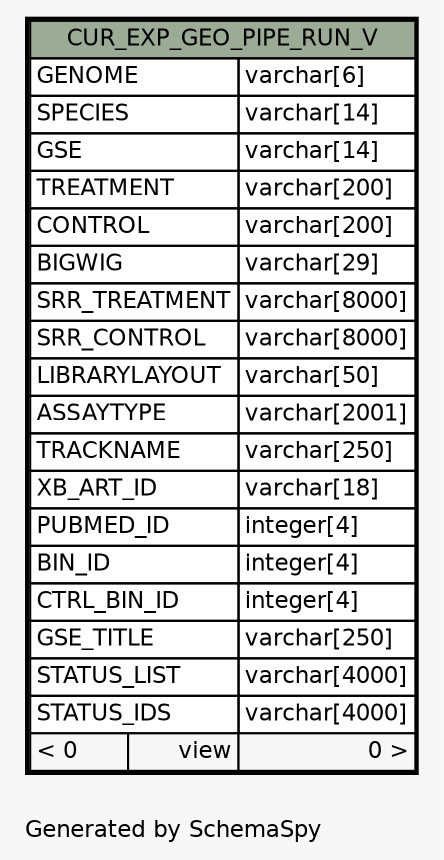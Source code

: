 // dot 2.38.0 on Windows 10 10.0
// SchemaSpy rev Unknown
digraph "oneDegreeRelationshipsDiagram" {
  graph [
    rankdir="RL"
    bgcolor="#f7f7f7"
    label="\nGenerated by SchemaSpy"
    labeljust="l"
    nodesep="0.18"
    ranksep="0.46"
    fontname="Helvetica"
    fontsize="11"
  ];
  node [
    fontname="Helvetica"
    fontsize="11"
    shape="plaintext"
  ];
  edge [
    arrowsize="0.8"
  ];
  "CUR_EXP_GEO_PIPE_RUN_V" [
    label=<
    <TABLE BORDER="2" CELLBORDER="1" CELLSPACING="0" BGCOLOR="#ffffff">
      <TR><TD COLSPAN="3" BGCOLOR="#9bab96" ALIGN="CENTER">CUR_EXP_GEO_PIPE_RUN_V</TD></TR>
      <TR><TD PORT="GENOME" COLSPAN="2" ALIGN="LEFT">GENOME</TD><TD PORT="GENOME.type" ALIGN="LEFT">varchar[6]</TD></TR>
      <TR><TD PORT="SPECIES" COLSPAN="2" ALIGN="LEFT">SPECIES</TD><TD PORT="SPECIES.type" ALIGN="LEFT">varchar[14]</TD></TR>
      <TR><TD PORT="GSE" COLSPAN="2" ALIGN="LEFT">GSE</TD><TD PORT="GSE.type" ALIGN="LEFT">varchar[14]</TD></TR>
      <TR><TD PORT="TREATMENT" COLSPAN="2" ALIGN="LEFT">TREATMENT</TD><TD PORT="TREATMENT.type" ALIGN="LEFT">varchar[200]</TD></TR>
      <TR><TD PORT="CONTROL" COLSPAN="2" ALIGN="LEFT">CONTROL</TD><TD PORT="CONTROL.type" ALIGN="LEFT">varchar[200]</TD></TR>
      <TR><TD PORT="BIGWIG" COLSPAN="2" ALIGN="LEFT">BIGWIG</TD><TD PORT="BIGWIG.type" ALIGN="LEFT">varchar[29]</TD></TR>
      <TR><TD PORT="SRR_TREATMENT" COLSPAN="2" ALIGN="LEFT">SRR_TREATMENT</TD><TD PORT="SRR_TREATMENT.type" ALIGN="LEFT">varchar[8000]</TD></TR>
      <TR><TD PORT="SRR_CONTROL" COLSPAN="2" ALIGN="LEFT">SRR_CONTROL</TD><TD PORT="SRR_CONTROL.type" ALIGN="LEFT">varchar[8000]</TD></TR>
      <TR><TD PORT="LIBRARYLAYOUT" COLSPAN="2" ALIGN="LEFT">LIBRARYLAYOUT</TD><TD PORT="LIBRARYLAYOUT.type" ALIGN="LEFT">varchar[50]</TD></TR>
      <TR><TD PORT="ASSAYTYPE" COLSPAN="2" ALIGN="LEFT">ASSAYTYPE</TD><TD PORT="ASSAYTYPE.type" ALIGN="LEFT">varchar[2001]</TD></TR>
      <TR><TD PORT="TRACKNAME" COLSPAN="2" ALIGN="LEFT">TRACKNAME</TD><TD PORT="TRACKNAME.type" ALIGN="LEFT">varchar[250]</TD></TR>
      <TR><TD PORT="XB_ART_ID" COLSPAN="2" ALIGN="LEFT">XB_ART_ID</TD><TD PORT="XB_ART_ID.type" ALIGN="LEFT">varchar[18]</TD></TR>
      <TR><TD PORT="PUBMED_ID" COLSPAN="2" ALIGN="LEFT">PUBMED_ID</TD><TD PORT="PUBMED_ID.type" ALIGN="LEFT">integer[4]</TD></TR>
      <TR><TD PORT="BIN_ID" COLSPAN="2" ALIGN="LEFT">BIN_ID</TD><TD PORT="BIN_ID.type" ALIGN="LEFT">integer[4]</TD></TR>
      <TR><TD PORT="CTRL_BIN_ID" COLSPAN="2" ALIGN="LEFT">CTRL_BIN_ID</TD><TD PORT="CTRL_BIN_ID.type" ALIGN="LEFT">integer[4]</TD></TR>
      <TR><TD PORT="GSE_TITLE" COLSPAN="2" ALIGN="LEFT">GSE_TITLE</TD><TD PORT="GSE_TITLE.type" ALIGN="LEFT">varchar[250]</TD></TR>
      <TR><TD PORT="STATUS_LIST" COLSPAN="2" ALIGN="LEFT">STATUS_LIST</TD><TD PORT="STATUS_LIST.type" ALIGN="LEFT">varchar[4000]</TD></TR>
      <TR><TD PORT="STATUS_IDS" COLSPAN="2" ALIGN="LEFT">STATUS_IDS</TD><TD PORT="STATUS_IDS.type" ALIGN="LEFT">varchar[4000]</TD></TR>
      <TR><TD ALIGN="LEFT" BGCOLOR="#f7f7f7">&lt; 0</TD><TD ALIGN="RIGHT" BGCOLOR="#f7f7f7">view</TD><TD ALIGN="RIGHT" BGCOLOR="#f7f7f7">0 &gt;</TD></TR>
    </TABLE>>
    URL="CUR_EXP_GEO_PIPE_RUN_V.html"
    tooltip="CUR_EXP_GEO_PIPE_RUN_V"
  ];
}
